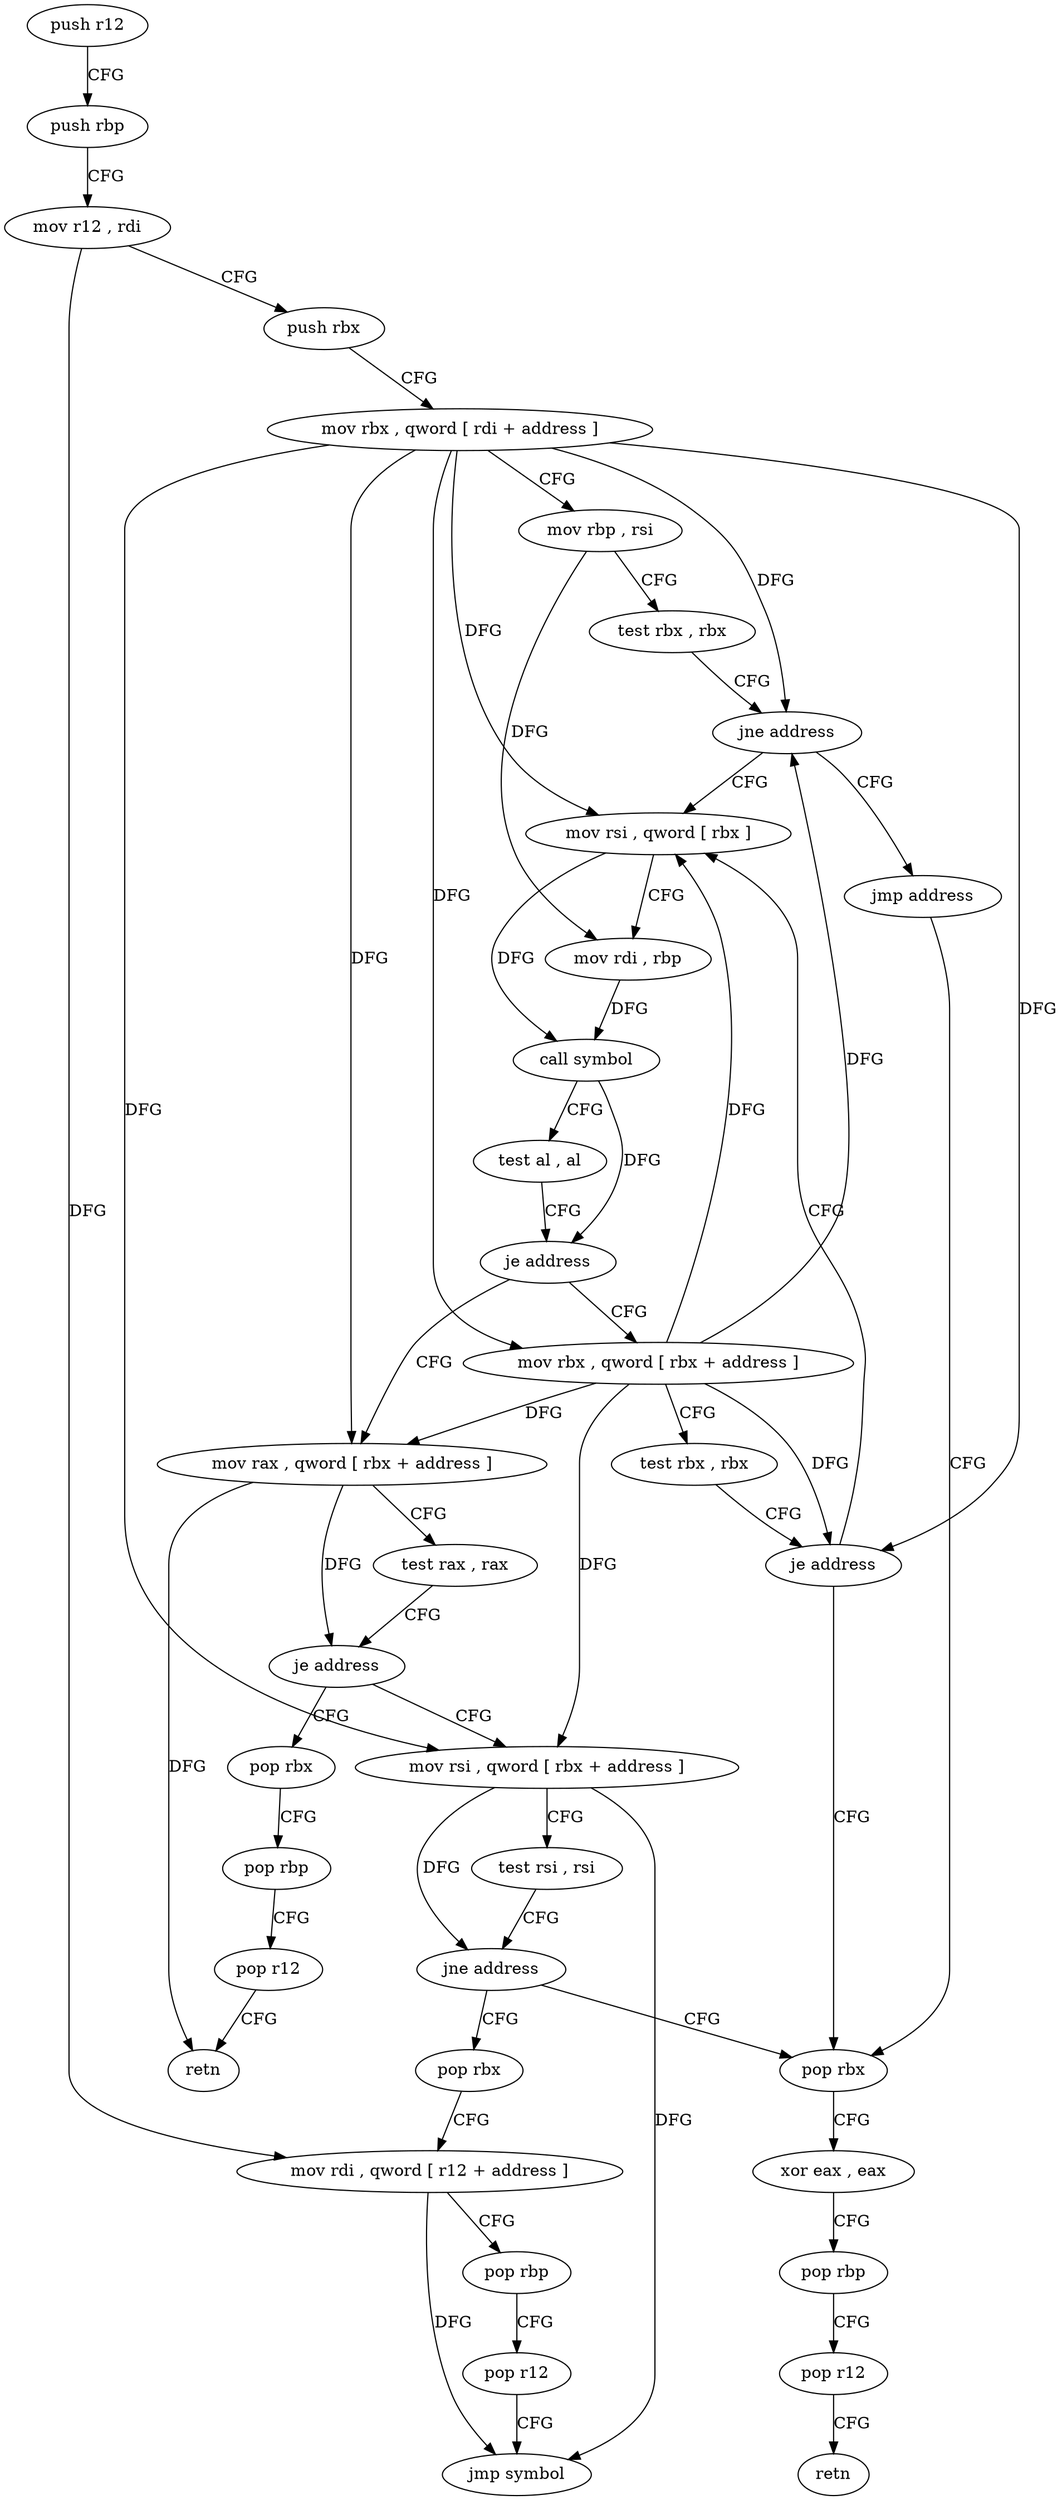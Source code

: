 digraph "func" {
"95200" [label = "push r12" ]
"95202" [label = "push rbp" ]
"95203" [label = "mov r12 , rdi" ]
"95206" [label = "push rbx" ]
"95207" [label = "mov rbx , qword [ rdi + address ]" ]
"95211" [label = "mov rbp , rsi" ]
"95214" [label = "test rbx , rbx" ]
"95217" [label = "jne address" ]
"95233" [label = "mov rsi , qword [ rbx ]" ]
"95219" [label = "jmp address" ]
"95236" [label = "mov rdi , rbp" ]
"95239" [label = "call symbol" ]
"95244" [label = "test al , al" ]
"95246" [label = "je address" ]
"95224" [label = "mov rbx , qword [ rbx + address ]" ]
"95248" [label = "mov rax , qword [ rbx + address ]" ]
"95273" [label = "pop rbx" ]
"95228" [label = "test rbx , rbx" ]
"95231" [label = "je address" ]
"95252" [label = "test rax , rax" ]
"95255" [label = "je address" ]
"95264" [label = "mov rsi , qword [ rbx + address ]" ]
"95257" [label = "pop rbx" ]
"95274" [label = "xor eax , eax" ]
"95276" [label = "pop rbp" ]
"95277" [label = "pop r12" ]
"95279" [label = "retn" ]
"95268" [label = "test rsi , rsi" ]
"95271" [label = "jne address" ]
"95280" [label = "pop rbx" ]
"95258" [label = "pop rbp" ]
"95259" [label = "pop r12" ]
"95261" [label = "retn" ]
"95281" [label = "mov rdi , qword [ r12 + address ]" ]
"95286" [label = "pop rbp" ]
"95287" [label = "pop r12" ]
"95289" [label = "jmp symbol" ]
"95200" -> "95202" [ label = "CFG" ]
"95202" -> "95203" [ label = "CFG" ]
"95203" -> "95206" [ label = "CFG" ]
"95203" -> "95281" [ label = "DFG" ]
"95206" -> "95207" [ label = "CFG" ]
"95207" -> "95211" [ label = "CFG" ]
"95207" -> "95217" [ label = "DFG" ]
"95207" -> "95233" [ label = "DFG" ]
"95207" -> "95224" [ label = "DFG" ]
"95207" -> "95231" [ label = "DFG" ]
"95207" -> "95248" [ label = "DFG" ]
"95207" -> "95264" [ label = "DFG" ]
"95211" -> "95214" [ label = "CFG" ]
"95211" -> "95236" [ label = "DFG" ]
"95214" -> "95217" [ label = "CFG" ]
"95217" -> "95233" [ label = "CFG" ]
"95217" -> "95219" [ label = "CFG" ]
"95233" -> "95236" [ label = "CFG" ]
"95233" -> "95239" [ label = "DFG" ]
"95219" -> "95273" [ label = "CFG" ]
"95236" -> "95239" [ label = "DFG" ]
"95239" -> "95244" [ label = "CFG" ]
"95239" -> "95246" [ label = "DFG" ]
"95244" -> "95246" [ label = "CFG" ]
"95246" -> "95224" [ label = "CFG" ]
"95246" -> "95248" [ label = "CFG" ]
"95224" -> "95228" [ label = "CFG" ]
"95224" -> "95217" [ label = "DFG" ]
"95224" -> "95233" [ label = "DFG" ]
"95224" -> "95231" [ label = "DFG" ]
"95224" -> "95248" [ label = "DFG" ]
"95224" -> "95264" [ label = "DFG" ]
"95248" -> "95252" [ label = "CFG" ]
"95248" -> "95255" [ label = "DFG" ]
"95248" -> "95261" [ label = "DFG" ]
"95273" -> "95274" [ label = "CFG" ]
"95228" -> "95231" [ label = "CFG" ]
"95231" -> "95273" [ label = "CFG" ]
"95231" -> "95233" [ label = "CFG" ]
"95252" -> "95255" [ label = "CFG" ]
"95255" -> "95264" [ label = "CFG" ]
"95255" -> "95257" [ label = "CFG" ]
"95264" -> "95268" [ label = "CFG" ]
"95264" -> "95271" [ label = "DFG" ]
"95264" -> "95289" [ label = "DFG" ]
"95257" -> "95258" [ label = "CFG" ]
"95274" -> "95276" [ label = "CFG" ]
"95276" -> "95277" [ label = "CFG" ]
"95277" -> "95279" [ label = "CFG" ]
"95268" -> "95271" [ label = "CFG" ]
"95271" -> "95280" [ label = "CFG" ]
"95271" -> "95273" [ label = "CFG" ]
"95280" -> "95281" [ label = "CFG" ]
"95258" -> "95259" [ label = "CFG" ]
"95259" -> "95261" [ label = "CFG" ]
"95281" -> "95286" [ label = "CFG" ]
"95281" -> "95289" [ label = "DFG" ]
"95286" -> "95287" [ label = "CFG" ]
"95287" -> "95289" [ label = "CFG" ]
}
